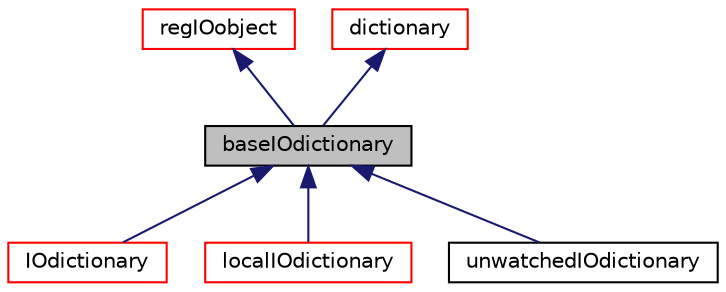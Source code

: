 digraph "baseIOdictionary"
{
  bgcolor="transparent";
  edge [fontname="Helvetica",fontsize="10",labelfontname="Helvetica",labelfontsize="10"];
  node [fontname="Helvetica",fontsize="10",shape=record];
  Node1 [label="baseIOdictionary",height=0.2,width=0.4,color="black", fillcolor="grey75", style="filled" fontcolor="black"];
  Node2 -> Node1 [dir="back",color="midnightblue",fontsize="10",style="solid",fontname="Helvetica"];
  Node2 [label="regIOobject",height=0.2,width=0.4,color="red",URL="$classFoam_1_1regIOobject.html",tooltip="regIOobject is an abstract class derived from IOobject to handle automatic object registration with t..."];
  Node3 -> Node1 [dir="back",color="midnightblue",fontsize="10",style="solid",fontname="Helvetica"];
  Node3 [label="dictionary",height=0.2,width=0.4,color="red",URL="$classFoam_1_1dictionary.html",tooltip="A list of keyword definitions, which are a keyword followed by a number of values (eg..."];
  Node1 -> Node4 [dir="back",color="midnightblue",fontsize="10",style="solid",fontname="Helvetica"];
  Node4 [label="IOdictionary",height=0.2,width=0.4,color="red",URL="$classFoam_1_1IOdictionary.html",tooltip="IOdictionary is derived from dictionary and IOobject to give the dictionary automatic IO functionalit..."];
  Node1 -> Node5 [dir="back",color="midnightblue",fontsize="10",style="solid",fontname="Helvetica"];
  Node5 [label="localIOdictionary",height=0.2,width=0.4,color="red",URL="$classFoam_1_1localIOdictionary.html",tooltip="localIOdictionary is derived from IOdictionary but excludes parallel master reading. "];
  Node1 -> Node6 [dir="back",color="midnightblue",fontsize="10",style="solid",fontname="Helvetica"];
  Node6 [label="unwatchedIOdictionary",height=0.2,width=0.4,color="black",URL="$classFoam_1_1unwatchedIOdictionary.html",tooltip="unwatchedIOdictionary is like IOdictionary but stores dependencies as files instead of fileMonitor wa..."];
}
